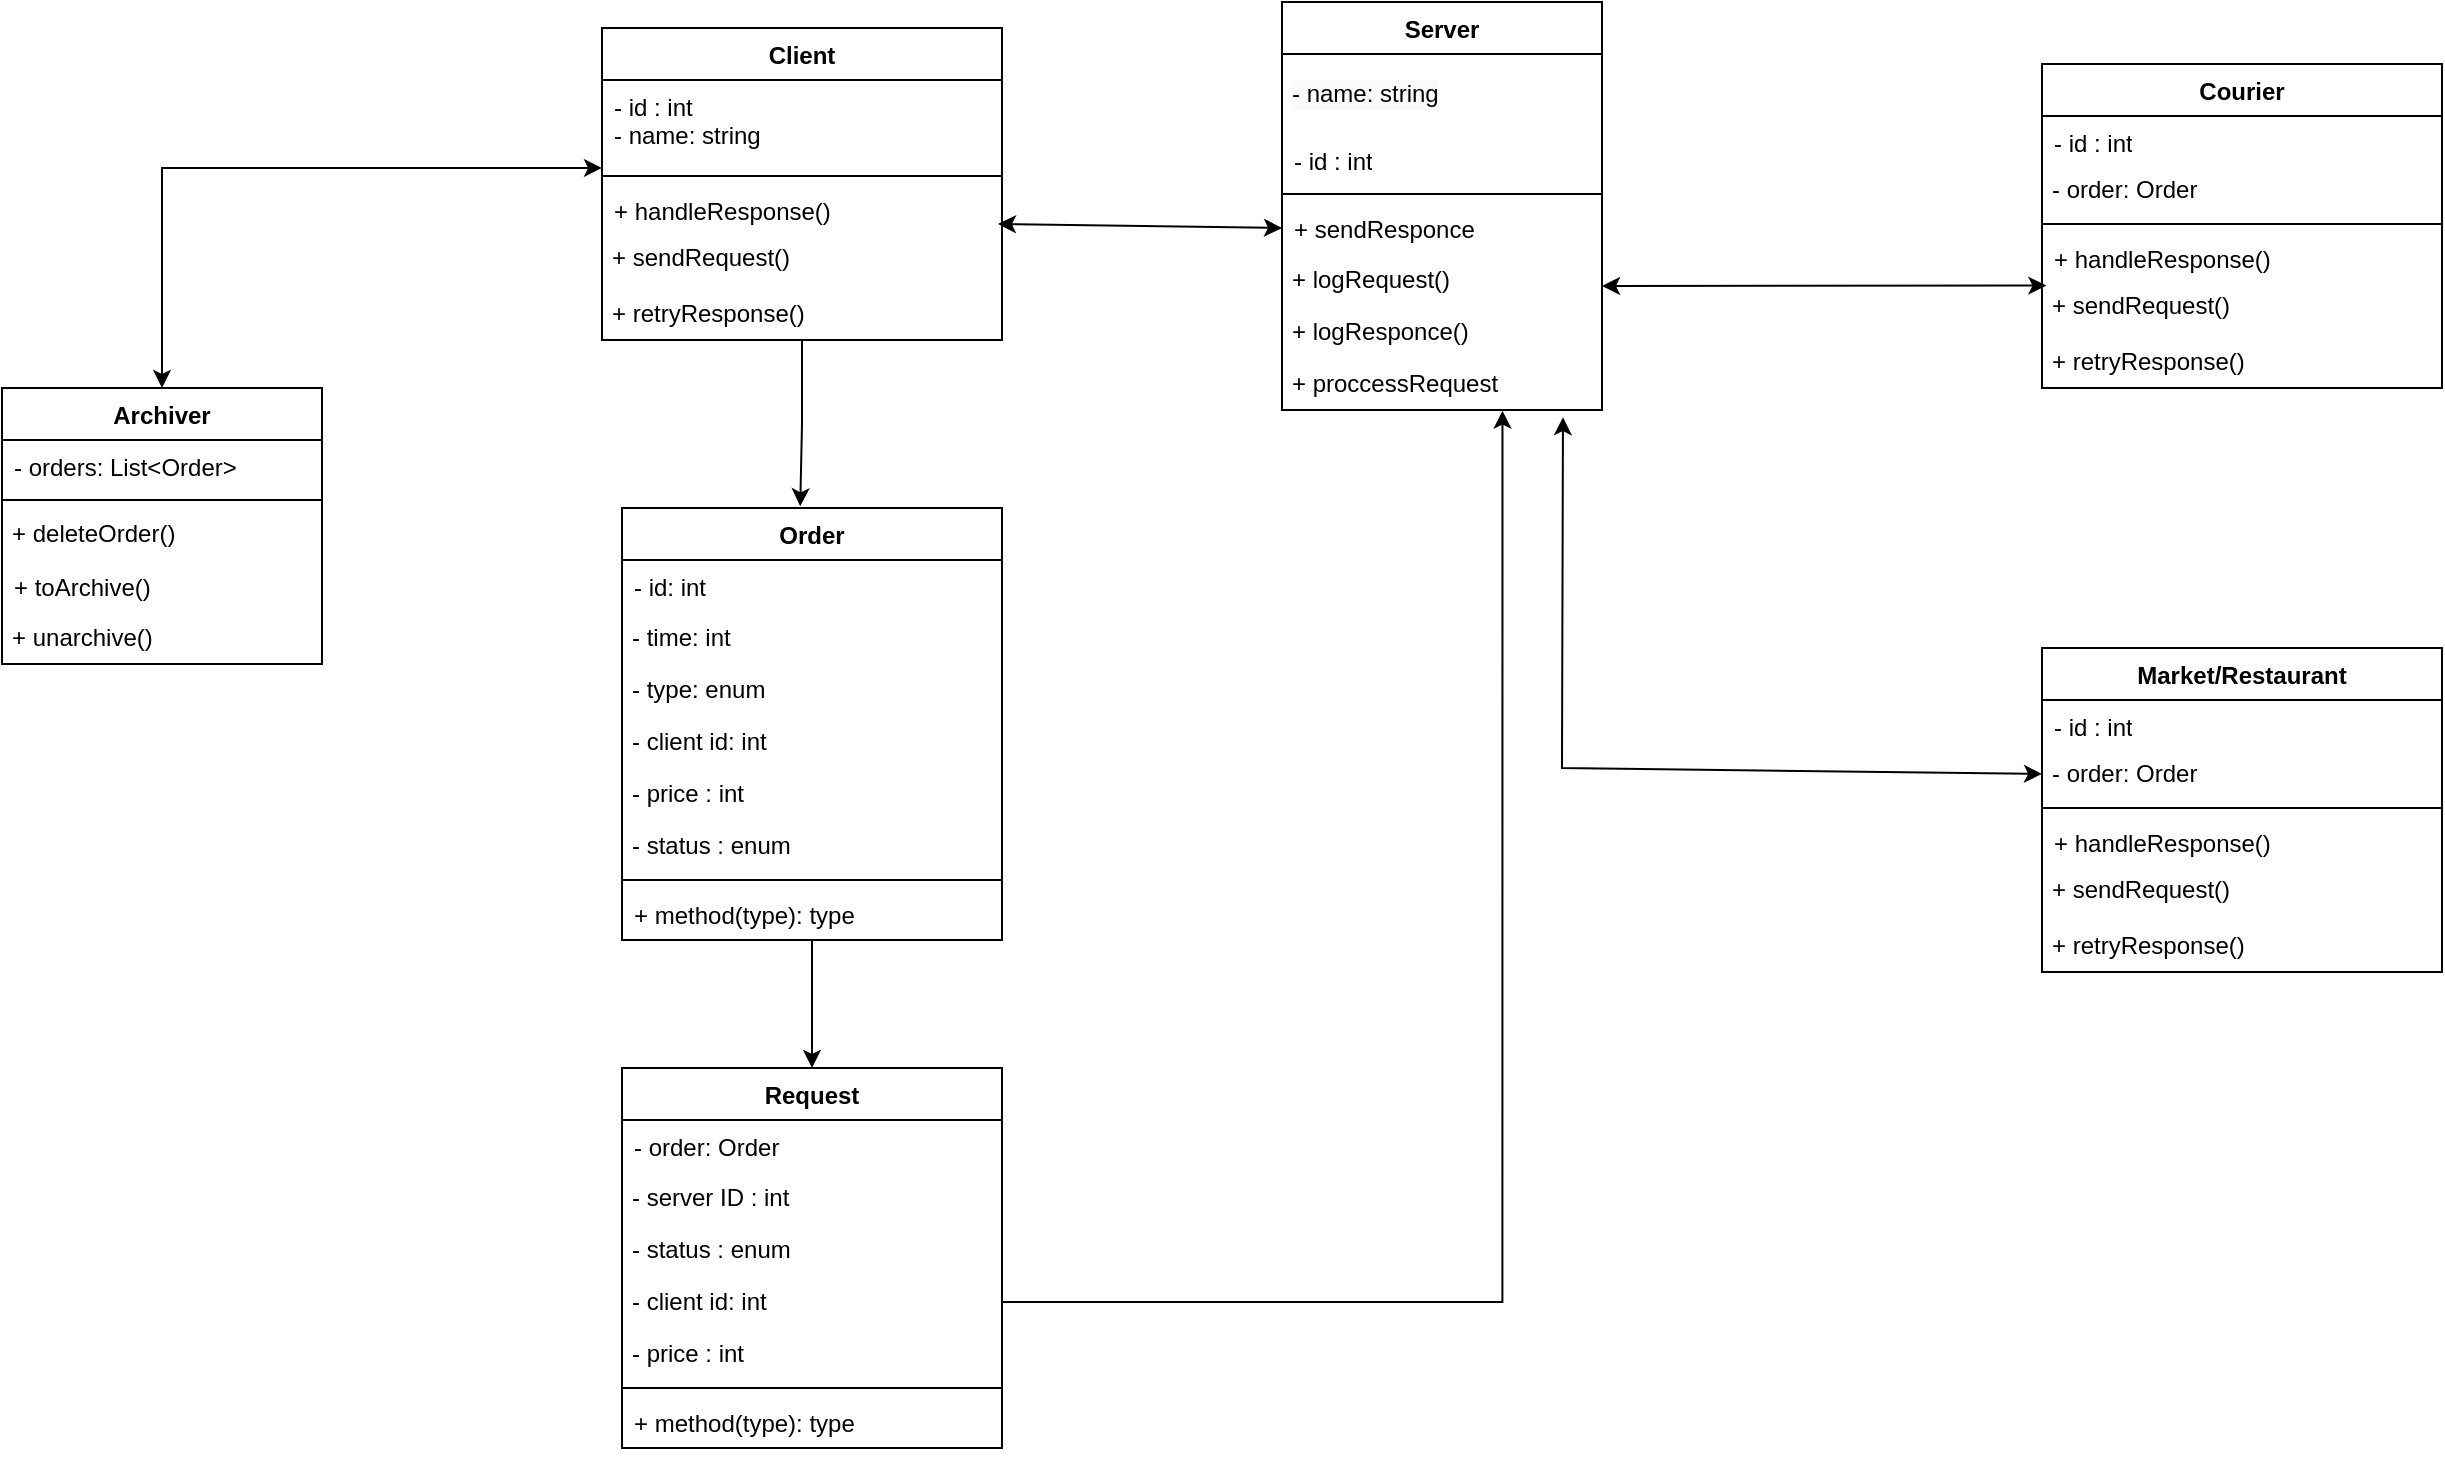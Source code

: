 <mxfile version="24.4.4" type="github">
  <diagram name="Page-1" id="c4acf3e9-155e-7222-9cf6-157b1a14988f">
    <mxGraphModel dx="2520" dy="945" grid="1" gridSize="10" guides="1" tooltips="1" connect="1" arrows="1" fold="1" page="1" pageScale="1" pageWidth="850" pageHeight="1100" background="none" math="0" shadow="0">
      <root>
        <mxCell id="0" />
        <mxCell id="1" parent="0" />
        <mxCell id="cotpoK1zSVH-cl6vyA5l-1" value="Client" style="swimlane;fontStyle=1;align=center;verticalAlign=top;childLayout=stackLayout;horizontal=1;startSize=26;horizontalStack=0;resizeParent=1;resizeParentMax=0;resizeLast=0;collapsible=1;marginBottom=0;whiteSpace=wrap;html=1;" vertex="1" parent="1">
          <mxGeometry x="50" y="150" width="200" height="156" as="geometry" />
        </mxCell>
        <mxCell id="cotpoK1zSVH-cl6vyA5l-2" value="- id : int&lt;div&gt;- name: string&lt;/div&gt;" style="text;strokeColor=none;fillColor=none;align=left;verticalAlign=top;spacingLeft=4;spacingRight=4;overflow=hidden;rotatable=0;points=[[0,0.5],[1,0.5]];portConstraint=eastwest;whiteSpace=wrap;html=1;" vertex="1" parent="cotpoK1zSVH-cl6vyA5l-1">
          <mxGeometry y="26" width="200" height="44" as="geometry" />
        </mxCell>
        <mxCell id="cotpoK1zSVH-cl6vyA5l-3" value="" style="line;strokeWidth=1;fillColor=none;align=left;verticalAlign=middle;spacingTop=-1;spacingLeft=3;spacingRight=3;rotatable=0;labelPosition=right;points=[];portConstraint=eastwest;strokeColor=inherit;" vertex="1" parent="cotpoK1zSVH-cl6vyA5l-1">
          <mxGeometry y="70" width="200" height="8" as="geometry" />
        </mxCell>
        <mxCell id="cotpoK1zSVH-cl6vyA5l-4" value="+ handleResponse()" style="text;strokeColor=none;fillColor=none;align=left;verticalAlign=top;spacingLeft=4;spacingRight=4;overflow=hidden;rotatable=0;points=[[0,0.5],[1,0.5]];portConstraint=eastwest;whiteSpace=wrap;html=1;" vertex="1" parent="cotpoK1zSVH-cl6vyA5l-1">
          <mxGeometry y="78" width="200" height="22" as="geometry" />
        </mxCell>
        <mxCell id="cotpoK1zSVH-cl6vyA5l-5" value="&lt;span style=&quot;font-weight: normal;&quot;&gt;+ sendRequest()&lt;/span&gt;" style="text;align=left;fontStyle=1;verticalAlign=middle;spacingLeft=3;spacingRight=3;strokeColor=none;rotatable=0;points=[[0,0.5],[1,0.5]];portConstraint=eastwest;html=1;" vertex="1" parent="cotpoK1zSVH-cl6vyA5l-1">
          <mxGeometry y="100" width="200" height="30" as="geometry" />
        </mxCell>
        <mxCell id="cotpoK1zSVH-cl6vyA5l-6" value="+ retryResponse()" style="text;align=left;fontStyle=0;verticalAlign=middle;spacingLeft=3;spacingRight=3;strokeColor=none;rotatable=0;points=[[0,0.5],[1,0.5]];portConstraint=eastwest;html=1;" vertex="1" parent="cotpoK1zSVH-cl6vyA5l-1">
          <mxGeometry y="130" width="200" height="26" as="geometry" />
        </mxCell>
        <mxCell id="cotpoK1zSVH-cl6vyA5l-8" value="Server" style="swimlane;fontStyle=1;align=center;verticalAlign=top;childLayout=stackLayout;horizontal=1;startSize=26;horizontalStack=0;resizeParent=1;resizeParentMax=0;resizeLast=0;collapsible=1;marginBottom=0;whiteSpace=wrap;html=1;" vertex="1" parent="1">
          <mxGeometry x="390" y="137.005" width="160" height="204" as="geometry" />
        </mxCell>
        <mxCell id="cotpoK1zSVH-cl6vyA5l-12" value="&lt;div style=&quot;forced-color-adjust: none; color: rgb(0, 0, 0); font-family: Helvetica; font-size: 12px; font-style: normal; font-variant-ligatures: normal; font-variant-caps: normal; font-weight: 400; letter-spacing: normal; orphans: 2; text-align: left; text-indent: 0px; text-transform: none; widows: 2; word-spacing: 0px; -webkit-text-stroke-width: 0px; white-space: normal; background-color: rgb(251, 251, 251); text-decoration-thickness: initial; text-decoration-style: initial; text-decoration-color: initial;&quot;&gt;- name: string&lt;/div&gt;" style="text;align=left;fontStyle=0;verticalAlign=middle;spacingLeft=3;spacingRight=3;strokeColor=none;rotatable=0;points=[[0,0.5],[1,0.5]];portConstraint=eastwest;html=1;whiteSpace=wrap;" vertex="1" parent="cotpoK1zSVH-cl6vyA5l-8">
          <mxGeometry y="26" width="160" height="40" as="geometry" />
        </mxCell>
        <mxCell id="cotpoK1zSVH-cl6vyA5l-9" value="- id : int" style="text;strokeColor=none;fillColor=none;align=left;verticalAlign=top;spacingLeft=4;spacingRight=4;overflow=hidden;rotatable=0;points=[[0,0.5],[1,0.5]];portConstraint=eastwest;whiteSpace=wrap;html=1;" vertex="1" parent="cotpoK1zSVH-cl6vyA5l-8">
          <mxGeometry y="66" width="160" height="26" as="geometry" />
        </mxCell>
        <mxCell id="cotpoK1zSVH-cl6vyA5l-10" value="" style="line;strokeWidth=1;fillColor=none;align=left;verticalAlign=middle;spacingTop=-1;spacingLeft=3;spacingRight=3;rotatable=0;labelPosition=right;points=[];portConstraint=eastwest;strokeColor=inherit;" vertex="1" parent="cotpoK1zSVH-cl6vyA5l-8">
          <mxGeometry y="92" width="160" height="8" as="geometry" />
        </mxCell>
        <mxCell id="cotpoK1zSVH-cl6vyA5l-11" value="+ sendResponce" style="text;strokeColor=none;fillColor=none;align=left;verticalAlign=top;spacingLeft=4;spacingRight=4;overflow=hidden;rotatable=0;points=[[0,0.5],[1,0.5]];portConstraint=eastwest;whiteSpace=wrap;html=1;" vertex="1" parent="cotpoK1zSVH-cl6vyA5l-8">
          <mxGeometry y="100" width="160" height="26" as="geometry" />
        </mxCell>
        <mxCell id="cotpoK1zSVH-cl6vyA5l-14" value="+ logRequest()" style="text;align=left;fontStyle=0;verticalAlign=middle;spacingLeft=3;spacingRight=3;strokeColor=none;rotatable=0;points=[[0,0.5],[1,0.5]];portConstraint=eastwest;html=1;" vertex="1" parent="cotpoK1zSVH-cl6vyA5l-8">
          <mxGeometry y="126" width="160" height="26" as="geometry" />
        </mxCell>
        <mxCell id="cotpoK1zSVH-cl6vyA5l-15" value="+ logResponce()" style="text;align=left;fontStyle=0;verticalAlign=middle;spacingLeft=3;spacingRight=3;strokeColor=none;rotatable=0;points=[[0,0.5],[1,0.5]];portConstraint=eastwest;html=1;" vertex="1" parent="cotpoK1zSVH-cl6vyA5l-8">
          <mxGeometry y="152" width="160" height="26" as="geometry" />
        </mxCell>
        <mxCell id="cotpoK1zSVH-cl6vyA5l-13" value="+ proccessRequest" style="text;align=left;fontStyle=0;verticalAlign=middle;spacingLeft=3;spacingRight=3;strokeColor=none;rotatable=0;points=[[0,0.5],[1,0.5]];portConstraint=eastwest;html=1;" vertex="1" parent="cotpoK1zSVH-cl6vyA5l-8">
          <mxGeometry y="178" width="160" height="26" as="geometry" />
        </mxCell>
        <mxCell id="cotpoK1zSVH-cl6vyA5l-35" style="edgeStyle=orthogonalEdgeStyle;rounded=0;orthogonalLoop=1;jettySize=auto;html=1;entryX=0.5;entryY=0;entryDx=0;entryDy=0;" edge="1" parent="1" source="cotpoK1zSVH-cl6vyA5l-16" target="cotpoK1zSVH-cl6vyA5l-26">
          <mxGeometry relative="1" as="geometry" />
        </mxCell>
        <mxCell id="cotpoK1zSVH-cl6vyA5l-16" value="Order" style="swimlane;fontStyle=1;align=center;verticalAlign=top;childLayout=stackLayout;horizontal=1;startSize=26;horizontalStack=0;resizeParent=1;resizeParentMax=0;resizeLast=0;collapsible=1;marginBottom=0;whiteSpace=wrap;html=1;" vertex="1" parent="1">
          <mxGeometry x="60" y="390" width="190" height="216" as="geometry" />
        </mxCell>
        <mxCell id="cotpoK1zSVH-cl6vyA5l-17" value="- id: int" style="text;strokeColor=none;fillColor=none;align=left;verticalAlign=top;spacingLeft=4;spacingRight=4;overflow=hidden;rotatable=0;points=[[0,0.5],[1,0.5]];portConstraint=eastwest;whiteSpace=wrap;html=1;" vertex="1" parent="cotpoK1zSVH-cl6vyA5l-16">
          <mxGeometry y="26" width="190" height="26" as="geometry" />
        </mxCell>
        <mxCell id="cotpoK1zSVH-cl6vyA5l-20" value="- time: int" style="text;align=left;fontStyle=0;verticalAlign=middle;spacingLeft=3;spacingRight=3;strokeColor=none;rotatable=0;points=[[0,0.5],[1,0.5]];portConstraint=eastwest;html=1;" vertex="1" parent="cotpoK1zSVH-cl6vyA5l-16">
          <mxGeometry y="52" width="190" height="26" as="geometry" />
        </mxCell>
        <mxCell id="cotpoK1zSVH-cl6vyA5l-22" value="- type: enum" style="text;align=left;fontStyle=0;verticalAlign=middle;spacingLeft=3;spacingRight=3;strokeColor=none;rotatable=0;points=[[0,0.5],[1,0.5]];portConstraint=eastwest;html=1;" vertex="1" parent="cotpoK1zSVH-cl6vyA5l-16">
          <mxGeometry y="78" width="190" height="26" as="geometry" />
        </mxCell>
        <mxCell id="cotpoK1zSVH-cl6vyA5l-21" value="- client id: int" style="text;align=left;fontStyle=0;verticalAlign=middle;spacingLeft=3;spacingRight=3;strokeColor=none;rotatable=0;points=[[0,0.5],[1,0.5]];portConstraint=eastwest;html=1;" vertex="1" parent="cotpoK1zSVH-cl6vyA5l-16">
          <mxGeometry y="104" width="190" height="26" as="geometry" />
        </mxCell>
        <mxCell id="cotpoK1zSVH-cl6vyA5l-24" value="- price : int" style="text;align=left;fontStyle=0;verticalAlign=middle;spacingLeft=3;spacingRight=3;strokeColor=none;rotatable=0;points=[[0,0.5],[1,0.5]];portConstraint=eastwest;html=1;" vertex="1" parent="cotpoK1zSVH-cl6vyA5l-16">
          <mxGeometry y="130" width="190" height="26" as="geometry" />
        </mxCell>
        <mxCell id="cotpoK1zSVH-cl6vyA5l-23" value="- status : enum" style="text;align=left;fontStyle=0;verticalAlign=middle;spacingLeft=3;spacingRight=3;strokeColor=none;rotatable=0;points=[[0,0.5],[1,0.5]];portConstraint=eastwest;html=1;" vertex="1" parent="cotpoK1zSVH-cl6vyA5l-16">
          <mxGeometry y="156" width="190" height="26" as="geometry" />
        </mxCell>
        <mxCell id="cotpoK1zSVH-cl6vyA5l-18" value="" style="line;strokeWidth=1;fillColor=none;align=left;verticalAlign=middle;spacingTop=-1;spacingLeft=3;spacingRight=3;rotatable=0;labelPosition=right;points=[];portConstraint=eastwest;strokeColor=inherit;" vertex="1" parent="cotpoK1zSVH-cl6vyA5l-16">
          <mxGeometry y="182" width="190" height="8" as="geometry" />
        </mxCell>
        <mxCell id="cotpoK1zSVH-cl6vyA5l-19" value="+ method(type): type" style="text;strokeColor=none;fillColor=none;align=left;verticalAlign=top;spacingLeft=4;spacingRight=4;overflow=hidden;rotatable=0;points=[[0,0.5],[1,0.5]];portConstraint=eastwest;whiteSpace=wrap;html=1;" vertex="1" parent="cotpoK1zSVH-cl6vyA5l-16">
          <mxGeometry y="190" width="190" height="26" as="geometry" />
        </mxCell>
        <mxCell id="cotpoK1zSVH-cl6vyA5l-25" style="edgeStyle=orthogonalEdgeStyle;rounded=0;orthogonalLoop=1;jettySize=auto;html=1;entryX=0.469;entryY=-0.004;entryDx=0;entryDy=0;entryPerimeter=0;" edge="1" parent="1" source="cotpoK1zSVH-cl6vyA5l-1" target="cotpoK1zSVH-cl6vyA5l-16">
          <mxGeometry relative="1" as="geometry">
            <mxPoint x="150" y="370" as="targetPoint" />
          </mxGeometry>
        </mxCell>
        <mxCell id="cotpoK1zSVH-cl6vyA5l-26" value="Request" style="swimlane;fontStyle=1;align=center;verticalAlign=top;childLayout=stackLayout;horizontal=1;startSize=26;horizontalStack=0;resizeParent=1;resizeParentMax=0;resizeLast=0;collapsible=1;marginBottom=0;whiteSpace=wrap;html=1;" vertex="1" parent="1">
          <mxGeometry x="60" y="670" width="190" height="190" as="geometry" />
        </mxCell>
        <mxCell id="cotpoK1zSVH-cl6vyA5l-27" value="- order: Order" style="text;strokeColor=none;fillColor=none;align=left;verticalAlign=top;spacingLeft=4;spacingRight=4;overflow=hidden;rotatable=0;points=[[0,0.5],[1,0.5]];portConstraint=eastwest;whiteSpace=wrap;html=1;" vertex="1" parent="cotpoK1zSVH-cl6vyA5l-26">
          <mxGeometry y="26" width="190" height="26" as="geometry" />
        </mxCell>
        <mxCell id="cotpoK1zSVH-cl6vyA5l-28" value="- server ID : int" style="text;align=left;fontStyle=0;verticalAlign=middle;spacingLeft=3;spacingRight=3;strokeColor=none;rotatable=0;points=[[0,0.5],[1,0.5]];portConstraint=eastwest;html=1;" vertex="1" parent="cotpoK1zSVH-cl6vyA5l-26">
          <mxGeometry y="52" width="190" height="26" as="geometry" />
        </mxCell>
        <mxCell id="cotpoK1zSVH-cl6vyA5l-29" value="- status : enum" style="text;align=left;fontStyle=0;verticalAlign=middle;spacingLeft=3;spacingRight=3;strokeColor=none;rotatable=0;points=[[0,0.5],[1,0.5]];portConstraint=eastwest;html=1;" vertex="1" parent="cotpoK1zSVH-cl6vyA5l-26">
          <mxGeometry y="78" width="190" height="26" as="geometry" />
        </mxCell>
        <mxCell id="cotpoK1zSVH-cl6vyA5l-30" value="- client id: int" style="text;align=left;fontStyle=0;verticalAlign=middle;spacingLeft=3;spacingRight=3;strokeColor=none;rotatable=0;points=[[0,0.5],[1,0.5]];portConstraint=eastwest;html=1;" vertex="1" parent="cotpoK1zSVH-cl6vyA5l-26">
          <mxGeometry y="104" width="190" height="26" as="geometry" />
        </mxCell>
        <mxCell id="cotpoK1zSVH-cl6vyA5l-31" value="- price : int" style="text;align=left;fontStyle=0;verticalAlign=middle;spacingLeft=3;spacingRight=3;strokeColor=none;rotatable=0;points=[[0,0.5],[1,0.5]];portConstraint=eastwest;html=1;" vertex="1" parent="cotpoK1zSVH-cl6vyA5l-26">
          <mxGeometry y="130" width="190" height="26" as="geometry" />
        </mxCell>
        <mxCell id="cotpoK1zSVH-cl6vyA5l-33" value="" style="line;strokeWidth=1;fillColor=none;align=left;verticalAlign=middle;spacingTop=-1;spacingLeft=3;spacingRight=3;rotatable=0;labelPosition=right;points=[];portConstraint=eastwest;strokeColor=inherit;" vertex="1" parent="cotpoK1zSVH-cl6vyA5l-26">
          <mxGeometry y="156" width="190" height="8" as="geometry" />
        </mxCell>
        <mxCell id="cotpoK1zSVH-cl6vyA5l-34" value="+ method(type): type" style="text;strokeColor=none;fillColor=none;align=left;verticalAlign=top;spacingLeft=4;spacingRight=4;overflow=hidden;rotatable=0;points=[[0,0.5],[1,0.5]];portConstraint=eastwest;whiteSpace=wrap;html=1;" vertex="1" parent="cotpoK1zSVH-cl6vyA5l-26">
          <mxGeometry y="164" width="190" height="26" as="geometry" />
        </mxCell>
        <mxCell id="cotpoK1zSVH-cl6vyA5l-44" style="edgeStyle=orthogonalEdgeStyle;rounded=0;orthogonalLoop=1;jettySize=auto;html=1;entryX=0.689;entryY=1.012;entryDx=0;entryDy=0;entryPerimeter=0;" edge="1" parent="1" source="cotpoK1zSVH-cl6vyA5l-30" target="cotpoK1zSVH-cl6vyA5l-13">
          <mxGeometry relative="1" as="geometry">
            <mxPoint x="500" y="350" as="targetPoint" />
            <Array as="points">
              <mxPoint x="500" y="787" />
            </Array>
          </mxGeometry>
        </mxCell>
        <mxCell id="cotpoK1zSVH-cl6vyA5l-45" value="Courier" style="swimlane;fontStyle=1;align=center;verticalAlign=top;childLayout=stackLayout;horizontal=1;startSize=26;horizontalStack=0;resizeParent=1;resizeParentMax=0;resizeLast=0;collapsible=1;marginBottom=0;whiteSpace=wrap;html=1;" vertex="1" parent="1">
          <mxGeometry x="770" y="168" width="200" height="162" as="geometry" />
        </mxCell>
        <mxCell id="cotpoK1zSVH-cl6vyA5l-46" value="- id : int" style="text;strokeColor=none;fillColor=none;align=left;verticalAlign=top;spacingLeft=4;spacingRight=4;overflow=hidden;rotatable=0;points=[[0,0.5],[1,0.5]];portConstraint=eastwest;whiteSpace=wrap;html=1;" vertex="1" parent="cotpoK1zSVH-cl6vyA5l-45">
          <mxGeometry y="26" width="200" height="24" as="geometry" />
        </mxCell>
        <mxCell id="cotpoK1zSVH-cl6vyA5l-63" value="&lt;span style=&quot;font-weight: normal;&quot;&gt;- order: Order&lt;/span&gt;" style="text;align=left;fontStyle=1;verticalAlign=middle;spacingLeft=3;spacingRight=3;strokeColor=none;rotatable=0;points=[[0,0.5],[1,0.5]];portConstraint=eastwest;html=1;" vertex="1" parent="cotpoK1zSVH-cl6vyA5l-45">
          <mxGeometry y="50" width="200" height="26" as="geometry" />
        </mxCell>
        <mxCell id="cotpoK1zSVH-cl6vyA5l-47" value="" style="line;strokeWidth=1;fillColor=none;align=left;verticalAlign=middle;spacingTop=-1;spacingLeft=3;spacingRight=3;rotatable=0;labelPosition=right;points=[];portConstraint=eastwest;strokeColor=inherit;" vertex="1" parent="cotpoK1zSVH-cl6vyA5l-45">
          <mxGeometry y="76" width="200" height="8" as="geometry" />
        </mxCell>
        <mxCell id="cotpoK1zSVH-cl6vyA5l-48" value="+ handleResponse()" style="text;strokeColor=none;fillColor=none;align=left;verticalAlign=top;spacingLeft=4;spacingRight=4;overflow=hidden;rotatable=0;points=[[0,0.5],[1,0.5]];portConstraint=eastwest;whiteSpace=wrap;html=1;" vertex="1" parent="cotpoK1zSVH-cl6vyA5l-45">
          <mxGeometry y="84" width="200" height="22" as="geometry" />
        </mxCell>
        <mxCell id="cotpoK1zSVH-cl6vyA5l-49" value="&lt;span style=&quot;font-weight: normal;&quot;&gt;+ sendRequest()&lt;/span&gt;" style="text;align=left;fontStyle=1;verticalAlign=middle;spacingLeft=3;spacingRight=3;strokeColor=none;rotatable=0;points=[[0,0.5],[1,0.5]];portConstraint=eastwest;html=1;" vertex="1" parent="cotpoK1zSVH-cl6vyA5l-45">
          <mxGeometry y="106" width="200" height="30" as="geometry" />
        </mxCell>
        <mxCell id="cotpoK1zSVH-cl6vyA5l-50" value="+ retryResponse()" style="text;align=left;fontStyle=0;verticalAlign=middle;spacingLeft=3;spacingRight=3;strokeColor=none;rotatable=0;points=[[0,0.5],[1,0.5]];portConstraint=eastwest;html=1;" vertex="1" parent="cotpoK1zSVH-cl6vyA5l-45">
          <mxGeometry y="136" width="200" height="26" as="geometry" />
        </mxCell>
        <mxCell id="cotpoK1zSVH-cl6vyA5l-52" value="" style="endArrow=classic;startArrow=classic;html=1;rounded=0;entryX=0;entryY=0.5;entryDx=0;entryDy=0;exitX=0.99;exitY=-0.067;exitDx=0;exitDy=0;exitPerimeter=0;" edge="1" parent="1" source="cotpoK1zSVH-cl6vyA5l-5" target="cotpoK1zSVH-cl6vyA5l-11">
          <mxGeometry width="50" height="50" relative="1" as="geometry">
            <mxPoint x="250" y="250" as="sourcePoint" />
            <mxPoint x="300" y="200" as="targetPoint" />
          </mxGeometry>
        </mxCell>
        <mxCell id="cotpoK1zSVH-cl6vyA5l-54" value="" style="endArrow=classic;startArrow=classic;html=1;rounded=0;entryX=0.011;entryY=1.218;entryDx=0;entryDy=0;entryPerimeter=0;" edge="1" parent="1" target="cotpoK1zSVH-cl6vyA5l-48">
          <mxGeometry width="50" height="50" relative="1" as="geometry">
            <mxPoint x="550" y="279" as="sourcePoint" />
            <mxPoint x="570" y="470" as="targetPoint" />
          </mxGeometry>
        </mxCell>
        <mxCell id="cotpoK1zSVH-cl6vyA5l-55" value="Archiver" style="swimlane;fontStyle=1;align=center;verticalAlign=top;childLayout=stackLayout;horizontal=1;startSize=26;horizontalStack=0;resizeParent=1;resizeParentMax=0;resizeLast=0;collapsible=1;marginBottom=0;whiteSpace=wrap;html=1;" vertex="1" parent="1">
          <mxGeometry x="-250" y="330" width="160" height="138" as="geometry" />
        </mxCell>
        <mxCell id="cotpoK1zSVH-cl6vyA5l-56" value="- orders: List&amp;lt;Order&amp;gt;" style="text;strokeColor=none;fillColor=none;align=left;verticalAlign=top;spacingLeft=4;spacingRight=4;overflow=hidden;rotatable=0;points=[[0,0.5],[1,0.5]];portConstraint=eastwest;whiteSpace=wrap;html=1;" vertex="1" parent="cotpoK1zSVH-cl6vyA5l-55">
          <mxGeometry y="26" width="160" height="26" as="geometry" />
        </mxCell>
        <mxCell id="cotpoK1zSVH-cl6vyA5l-57" value="" style="line;strokeWidth=1;fillColor=none;align=left;verticalAlign=middle;spacingTop=-1;spacingLeft=3;spacingRight=3;rotatable=0;labelPosition=right;points=[];portConstraint=eastwest;strokeColor=inherit;" vertex="1" parent="cotpoK1zSVH-cl6vyA5l-55">
          <mxGeometry y="52" width="160" height="8" as="geometry" />
        </mxCell>
        <mxCell id="cotpoK1zSVH-cl6vyA5l-59" value="+ deleteOrder()" style="text;align=left;fontStyle=0;verticalAlign=middle;spacingLeft=3;spacingRight=3;strokeColor=none;rotatable=0;points=[[0,0.5],[1,0.5]];portConstraint=eastwest;html=1;" vertex="1" parent="cotpoK1zSVH-cl6vyA5l-55">
          <mxGeometry y="60" width="160" height="26" as="geometry" />
        </mxCell>
        <mxCell id="cotpoK1zSVH-cl6vyA5l-58" value="+ toArchive()" style="text;strokeColor=none;fillColor=none;align=left;verticalAlign=top;spacingLeft=4;spacingRight=4;overflow=hidden;rotatable=0;points=[[0,0.5],[1,0.5]];portConstraint=eastwest;whiteSpace=wrap;html=1;" vertex="1" parent="cotpoK1zSVH-cl6vyA5l-55">
          <mxGeometry y="86" width="160" height="26" as="geometry" />
        </mxCell>
        <mxCell id="cotpoK1zSVH-cl6vyA5l-66" value="+ unarchive()" style="text;align=left;fontStyle=0;verticalAlign=middle;spacingLeft=3;spacingRight=3;strokeColor=none;rotatable=0;points=[[0,0.5],[1,0.5]];portConstraint=eastwest;html=1;" vertex="1" parent="cotpoK1zSVH-cl6vyA5l-55">
          <mxGeometry y="112" width="160" height="26" as="geometry" />
        </mxCell>
        <mxCell id="cotpoK1zSVH-cl6vyA5l-65" value="" style="endArrow=classic;startArrow=classic;html=1;rounded=0;entryX=0;entryY=-0.364;entryDx=0;entryDy=0;entryPerimeter=0;" edge="1" parent="1" source="cotpoK1zSVH-cl6vyA5l-55" target="cotpoK1zSVH-cl6vyA5l-4">
          <mxGeometry width="50" height="50" relative="1" as="geometry">
            <mxPoint x="-150" y="253" as="sourcePoint" />
            <mxPoint x="-100" y="203" as="targetPoint" />
            <Array as="points">
              <mxPoint x="-170" y="220" />
            </Array>
          </mxGeometry>
        </mxCell>
        <mxCell id="cotpoK1zSVH-cl6vyA5l-67" value="Market/Restaurant" style="swimlane;fontStyle=1;align=center;verticalAlign=top;childLayout=stackLayout;horizontal=1;startSize=26;horizontalStack=0;resizeParent=1;resizeParentMax=0;resizeLast=0;collapsible=1;marginBottom=0;whiteSpace=wrap;html=1;" vertex="1" parent="1">
          <mxGeometry x="770" y="460" width="200" height="162" as="geometry" />
        </mxCell>
        <mxCell id="cotpoK1zSVH-cl6vyA5l-68" value="- id : int" style="text;strokeColor=none;fillColor=none;align=left;verticalAlign=top;spacingLeft=4;spacingRight=4;overflow=hidden;rotatable=0;points=[[0,0.5],[1,0.5]];portConstraint=eastwest;whiteSpace=wrap;html=1;" vertex="1" parent="cotpoK1zSVH-cl6vyA5l-67">
          <mxGeometry y="26" width="200" height="24" as="geometry" />
        </mxCell>
        <mxCell id="cotpoK1zSVH-cl6vyA5l-69" value="&lt;span style=&quot;font-weight: normal;&quot;&gt;- order: Order&lt;/span&gt;" style="text;align=left;fontStyle=1;verticalAlign=middle;spacingLeft=3;spacingRight=3;strokeColor=none;rotatable=0;points=[[0,0.5],[1,0.5]];portConstraint=eastwest;html=1;" vertex="1" parent="cotpoK1zSVH-cl6vyA5l-67">
          <mxGeometry y="50" width="200" height="26" as="geometry" />
        </mxCell>
        <mxCell id="cotpoK1zSVH-cl6vyA5l-70" value="" style="line;strokeWidth=1;fillColor=none;align=left;verticalAlign=middle;spacingTop=-1;spacingLeft=3;spacingRight=3;rotatable=0;labelPosition=right;points=[];portConstraint=eastwest;strokeColor=inherit;" vertex="1" parent="cotpoK1zSVH-cl6vyA5l-67">
          <mxGeometry y="76" width="200" height="8" as="geometry" />
        </mxCell>
        <mxCell id="cotpoK1zSVH-cl6vyA5l-71" value="+ handleResponse()" style="text;strokeColor=none;fillColor=none;align=left;verticalAlign=top;spacingLeft=4;spacingRight=4;overflow=hidden;rotatable=0;points=[[0,0.5],[1,0.5]];portConstraint=eastwest;whiteSpace=wrap;html=1;" vertex="1" parent="cotpoK1zSVH-cl6vyA5l-67">
          <mxGeometry y="84" width="200" height="22" as="geometry" />
        </mxCell>
        <mxCell id="cotpoK1zSVH-cl6vyA5l-72" value="&lt;span style=&quot;font-weight: normal;&quot;&gt;+ sendRequest()&lt;/span&gt;" style="text;align=left;fontStyle=1;verticalAlign=middle;spacingLeft=3;spacingRight=3;strokeColor=none;rotatable=0;points=[[0,0.5],[1,0.5]];portConstraint=eastwest;html=1;" vertex="1" parent="cotpoK1zSVH-cl6vyA5l-67">
          <mxGeometry y="106" width="200" height="30" as="geometry" />
        </mxCell>
        <mxCell id="cotpoK1zSVH-cl6vyA5l-73" value="+ retryResponse()" style="text;align=left;fontStyle=0;verticalAlign=middle;spacingLeft=3;spacingRight=3;strokeColor=none;rotatable=0;points=[[0,0.5],[1,0.5]];portConstraint=eastwest;html=1;" vertex="1" parent="cotpoK1zSVH-cl6vyA5l-67">
          <mxGeometry y="136" width="200" height="26" as="geometry" />
        </mxCell>
        <mxCell id="cotpoK1zSVH-cl6vyA5l-74" value="" style="endArrow=classic;startArrow=classic;html=1;rounded=0;entryX=0;entryY=0.5;entryDx=0;entryDy=0;exitX=0.878;exitY=1.137;exitDx=0;exitDy=0;exitPerimeter=0;" edge="1" parent="1" source="cotpoK1zSVH-cl6vyA5l-13" target="cotpoK1zSVH-cl6vyA5l-69">
          <mxGeometry width="50" height="50" relative="1" as="geometry">
            <mxPoint x="590" y="520" as="sourcePoint" />
            <mxPoint x="640" y="470" as="targetPoint" />
            <Array as="points">
              <mxPoint x="530" y="520" />
            </Array>
          </mxGeometry>
        </mxCell>
      </root>
    </mxGraphModel>
  </diagram>
</mxfile>

